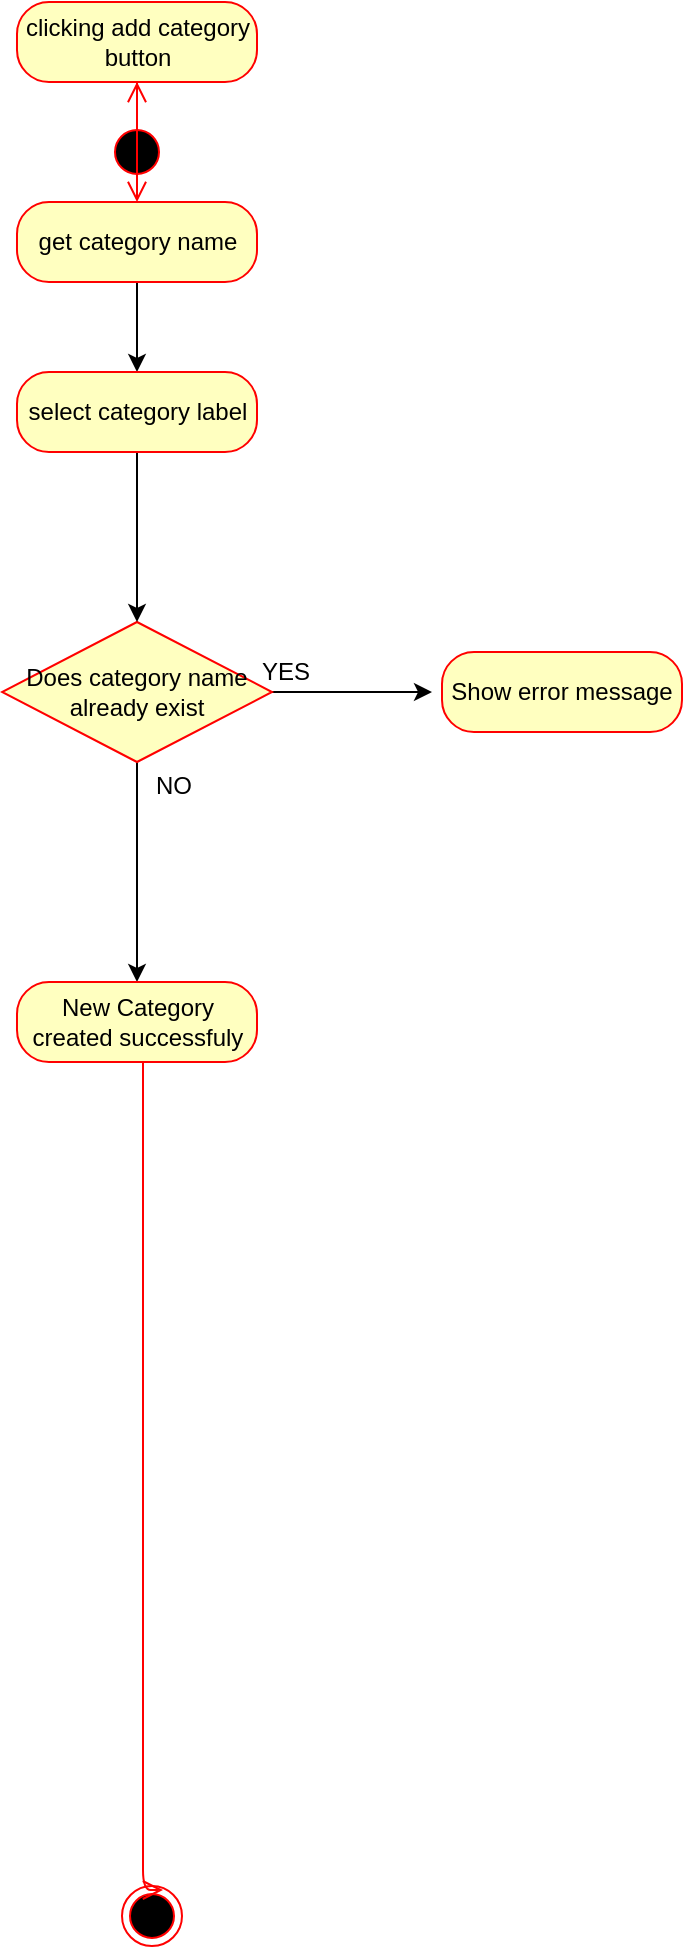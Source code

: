 <mxfile version="12.2.3" type="device" pages="1"><diagram id="2vEGSA39-zAjINJVUBsS" name="Page-1"><mxGraphModel dx="1422" dy="745" grid="1" gridSize="10" guides="1" tooltips="1" connect="1" arrows="1" fold="1" page="1" pageScale="1" pageWidth="850" pageHeight="1100" math="0" shadow="0"><root><mxCell id="0"/><mxCell id="1" parent="0"/><mxCell id="bzNMYts2hTU2nxYt3wVj-37" value="" style="ellipse;html=1;shape=startState;fillColor=#000000;strokeColor=#ff0000;" parent="1" vertex="1"><mxGeometry x="252.5" y="138" width="30" height="30" as="geometry"/></mxCell><mxCell id="bzNMYts2hTU2nxYt3wVj-38" value="" style="edgeStyle=orthogonalEdgeStyle;html=1;verticalAlign=bottom;endArrow=open;endSize=8;strokeColor=#ff0000;" parent="1" source="bzNMYts2hTU2nxYt3wVj-37" target="bzNMYts2hTU2nxYt3wVj-65" edge="1"><mxGeometry relative="1" as="geometry"><mxPoint x="267.5" y="228" as="targetPoint"/></mxGeometry></mxCell><mxCell id="bzNMYts2hTU2nxYt3wVj-39" value="" style="ellipse;html=1;shape=endState;fillColor=#000000;strokeColor=#ff0000;" parent="1" vertex="1"><mxGeometry x="260" y="1020" width="30" height="30" as="geometry"/></mxCell><mxCell id="3-hb65pTAKeWWSU4AE8G-1" value="" style="edgeStyle=orthogonalEdgeStyle;rounded=0;orthogonalLoop=1;jettySize=auto;html=1;" edge="1" parent="1" source="bzNMYts2hTU2nxYt3wVj-40" target="bzNMYts2hTU2nxYt3wVj-51"><mxGeometry relative="1" as="geometry"/></mxCell><mxCell id="bzNMYts2hTU2nxYt3wVj-40" value="get category name" style="rounded=1;whiteSpace=wrap;html=1;arcSize=40;fontColor=#000000;fillColor=#ffffc0;strokeColor=#ff0000;" parent="1" vertex="1"><mxGeometry x="207.5" y="178" width="120" height="40" as="geometry"/></mxCell><mxCell id="3-hb65pTAKeWWSU4AE8G-4" value="" style="edgeStyle=orthogonalEdgeStyle;rounded=0;orthogonalLoop=1;jettySize=auto;html=1;entryX=0.5;entryY=0;entryDx=0;entryDy=0;" edge="1" parent="1" source="bzNMYts2hTU2nxYt3wVj-44" target="bzNMYts2hTU2nxYt3wVj-67"><mxGeometry relative="1" as="geometry"><mxPoint x="267.5" y="528" as="targetPoint"/></mxGeometry></mxCell><mxCell id="3-hb65pTAKeWWSU4AE8G-27" value="" style="edgeStyle=orthogonalEdgeStyle;rounded=0;orthogonalLoop=1;jettySize=auto;html=1;" edge="1" parent="1" source="bzNMYts2hTU2nxYt3wVj-44"><mxGeometry relative="1" as="geometry"><mxPoint x="415" y="423" as="targetPoint"/></mxGeometry></mxCell><mxCell id="bzNMYts2hTU2nxYt3wVj-44" value="Does category name already exist" style="rhombus;whiteSpace=wrap;html=1;fillColor=#ffffc0;strokeColor=#ff0000;" parent="1" vertex="1"><mxGeometry x="200" y="388" width="135" height="70" as="geometry"/></mxCell><mxCell id="3-hb65pTAKeWWSU4AE8G-2" value="" style="edgeStyle=orthogonalEdgeStyle;rounded=0;orthogonalLoop=1;jettySize=auto;html=1;" edge="1" parent="1" source="bzNMYts2hTU2nxYt3wVj-51" target="bzNMYts2hTU2nxYt3wVj-44"><mxGeometry relative="1" as="geometry"/></mxCell><mxCell id="bzNMYts2hTU2nxYt3wVj-51" value="select category label" style="rounded=1;whiteSpace=wrap;html=1;arcSize=40;fontColor=#000000;fillColor=#ffffc0;strokeColor=#ff0000;" parent="1" vertex="1"><mxGeometry x="207.5" y="263" width="120" height="40" as="geometry"/></mxCell><mxCell id="bzNMYts2hTU2nxYt3wVj-65" value="clicking add category button" style="rounded=1;whiteSpace=wrap;html=1;arcSize=40;fontColor=#000000;fillColor=#ffffc0;strokeColor=#ff0000;" parent="1" vertex="1"><mxGeometry x="207.5" y="78" width="120" height="40" as="geometry"/></mxCell><mxCell id="bzNMYts2hTU2nxYt3wVj-66" value="" style="edgeStyle=orthogonalEdgeStyle;html=1;verticalAlign=bottom;endArrow=open;endSize=8;strokeColor=#ff0000;entryX=0.5;entryY=0;entryDx=0;entryDy=0;" parent="1" source="bzNMYts2hTU2nxYt3wVj-65" target="bzNMYts2hTU2nxYt3wVj-40" edge="1"><mxGeometry relative="1" as="geometry"><mxPoint x="140" y="168" as="targetPoint"/></mxGeometry></mxCell><mxCell id="bzNMYts2hTU2nxYt3wVj-67" value="New Category created successfuly" style="rounded=1;whiteSpace=wrap;html=1;arcSize=40;fontColor=#000000;fillColor=#ffffc0;strokeColor=#ff0000;" parent="1" vertex="1"><mxGeometry x="207.5" y="568" width="120" height="40" as="geometry"/></mxCell><mxCell id="bzNMYts2hTU2nxYt3wVj-68" value="" style="edgeStyle=orthogonalEdgeStyle;html=1;verticalAlign=bottom;endArrow=open;endSize=8;strokeColor=#ff0000;entryX=1;entryY=0;entryDx=0;entryDy=0;" parent="1" source="bzNMYts2hTU2nxYt3wVj-67" edge="1"><mxGeometry relative="1" as="geometry"><mxPoint x="280.5" y="1022" as="targetPoint"/><Array as="points"><mxPoint x="270.5" y="1022"/></Array></mxGeometry></mxCell><mxCell id="3-hb65pTAKeWWSU4AE8G-20" value="Show error message" style="rounded=1;whiteSpace=wrap;html=1;arcSize=40;fontColor=#000000;fillColor=#ffffc0;strokeColor=#ff0000;direction=west;" vertex="1" parent="1"><mxGeometry x="420" y="403" width="120" height="40" as="geometry"/></mxCell><mxCell id="3-hb65pTAKeWWSU4AE8G-21" value="YES" style="text;html=1;resizable=0;points=[];autosize=1;align=left;verticalAlign=top;spacingTop=-4;" vertex="1" parent="1"><mxGeometry x="327.5" y="403" width="40" height="20" as="geometry"/></mxCell><mxCell id="3-hb65pTAKeWWSU4AE8G-23" value="NO" style="text;html=1;resizable=0;points=[];autosize=1;align=left;verticalAlign=top;spacingTop=-4;" vertex="1" parent="1"><mxGeometry x="275" y="460" width="30" height="20" as="geometry"/></mxCell></root></mxGraphModel></diagram></mxfile>